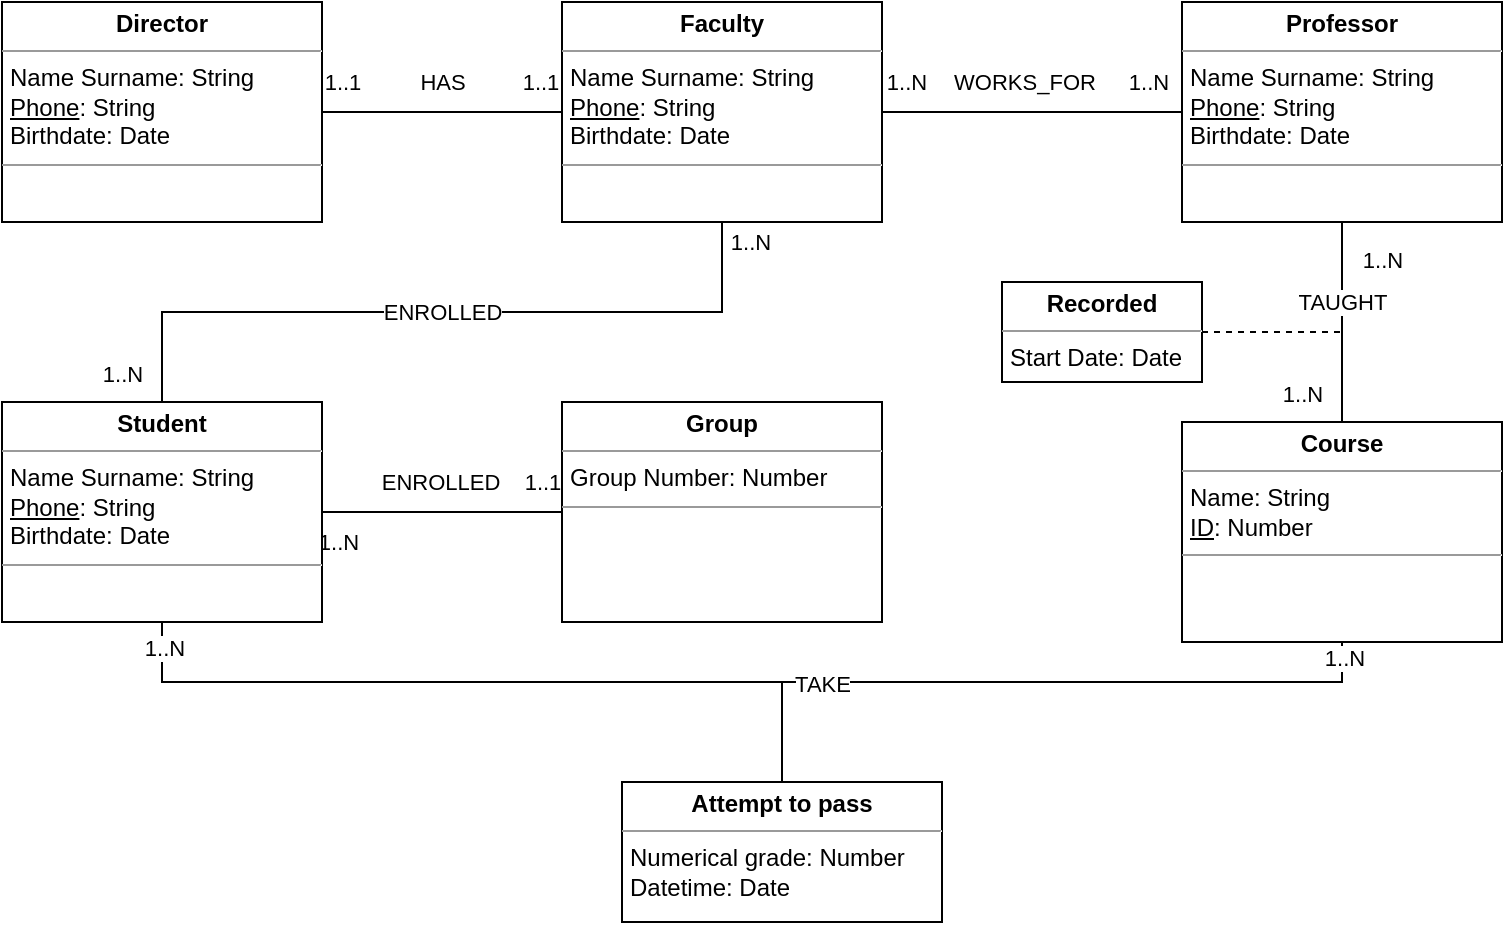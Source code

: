 <mxfile version="17.1.3" type="device"><diagram id="IzZbt6fzdI5H7Y2FVtxX" name="Page-1"><mxGraphModel dx="946" dy="532" grid="1" gridSize="10" guides="1" tooltips="1" connect="1" arrows="1" fold="1" page="1" pageScale="1" pageWidth="827" pageHeight="1169" math="0" shadow="0"><root><mxCell id="0"/><mxCell id="1" parent="0"/><mxCell id="ghRPbme5IS41AUpi4WYW-13" value="HAS" style="edgeStyle=orthogonalEdgeStyle;rounded=0;orthogonalLoop=1;jettySize=auto;html=1;exitX=1;exitY=0.5;exitDx=0;exitDy=0;entryX=0;entryY=0.5;entryDx=0;entryDy=0;endArrow=none;endFill=0;" edge="1" parent="1" source="ghRPbme5IS41AUpi4WYW-2" target="ghRPbme5IS41AUpi4WYW-4"><mxGeometry y="15" relative="1" as="geometry"><mxPoint as="offset"/></mxGeometry></mxCell><mxCell id="ghRPbme5IS41AUpi4WYW-14" value="1..1" style="edgeLabel;html=1;align=center;verticalAlign=middle;resizable=0;points=[];" vertex="1" connectable="0" parent="ghRPbme5IS41AUpi4WYW-13"><mxGeometry x="-0.833" y="1" relative="1" as="geometry"><mxPoint y="-14" as="offset"/></mxGeometry></mxCell><mxCell id="ghRPbme5IS41AUpi4WYW-15" value="1..1" style="edgeLabel;html=1;align=center;verticalAlign=middle;resizable=0;points=[];" vertex="1" connectable="0" parent="ghRPbme5IS41AUpi4WYW-13"><mxGeometry x="0.817" y="1" relative="1" as="geometry"><mxPoint y="-14" as="offset"/></mxGeometry></mxCell><mxCell id="ghRPbme5IS41AUpi4WYW-2" value="&lt;p style=&quot;margin: 0px ; margin-top: 4px ; text-align: center&quot;&gt;&lt;b&gt;Director&lt;/b&gt;&lt;/p&gt;&lt;hr size=&quot;1&quot;&gt;&lt;p style=&quot;margin: 0px ; margin-left: 4px&quot;&gt;Name Surname: String&lt;/p&gt;&lt;p style=&quot;margin: 0px ; margin-left: 4px&quot;&gt;&lt;u&gt;Phone&lt;/u&gt;: String&lt;/p&gt;&lt;p style=&quot;margin: 0px ; margin-left: 4px&quot;&gt;Birthdate: Date&amp;nbsp;&lt;/p&gt;&lt;hr size=&quot;1&quot;&gt;&lt;p style=&quot;margin: 0px ; margin-left: 4px&quot;&gt;&lt;br&gt;&lt;/p&gt;" style="verticalAlign=top;align=left;overflow=fill;fontSize=12;fontFamily=Helvetica;html=1;" vertex="1" parent="1"><mxGeometry x="40" y="40" width="160" height="110" as="geometry"/></mxCell><mxCell id="ghRPbme5IS41AUpi4WYW-16" value="" style="edgeStyle=orthogonalEdgeStyle;rounded=0;orthogonalLoop=1;jettySize=auto;html=1;endArrow=none;endFill=0;" edge="1" parent="1" source="ghRPbme5IS41AUpi4WYW-3" target="ghRPbme5IS41AUpi4WYW-6"><mxGeometry relative="1" as="geometry"/></mxCell><mxCell id="ghRPbme5IS41AUpi4WYW-17" value="TAUGHT" style="edgeLabel;html=1;align=center;verticalAlign=middle;resizable=0;points=[];" vertex="1" connectable="0" parent="ghRPbme5IS41AUpi4WYW-16"><mxGeometry x="-0.1" y="2" relative="1" as="geometry"><mxPoint x="-2" y="-5" as="offset"/></mxGeometry></mxCell><mxCell id="ghRPbme5IS41AUpi4WYW-18" value="1..N" style="edgeLabel;html=1;align=center;verticalAlign=middle;resizable=0;points=[];" vertex="1" connectable="0" parent="ghRPbme5IS41AUpi4WYW-16"><mxGeometry x="-0.62" y="1" relative="1" as="geometry"><mxPoint x="19" as="offset"/></mxGeometry></mxCell><mxCell id="ghRPbme5IS41AUpi4WYW-19" value="1..N" style="edgeLabel;html=1;align=center;verticalAlign=middle;resizable=0;points=[];" vertex="1" connectable="0" parent="ghRPbme5IS41AUpi4WYW-16"><mxGeometry x="0.72" y="1" relative="1" as="geometry"><mxPoint x="-21" as="offset"/></mxGeometry></mxCell><mxCell id="ghRPbme5IS41AUpi4WYW-3" value="&lt;p style=&quot;margin: 0px ; margin-top: 4px ; text-align: center&quot;&gt;&lt;b&gt;Professor&lt;/b&gt;&lt;/p&gt;&lt;hr size=&quot;1&quot;&gt;&lt;p style=&quot;margin: 0px ; margin-left: 4px&quot;&gt;Name Surname: String&lt;/p&gt;&lt;p style=&quot;margin: 0px ; margin-left: 4px&quot;&gt;&lt;u&gt;Phone&lt;/u&gt;: String&lt;/p&gt;&lt;p style=&quot;margin: 0px ; margin-left: 4px&quot;&gt;Birthdate: Date&lt;/p&gt;&lt;hr size=&quot;1&quot;&gt;&lt;p style=&quot;margin: 0px ; margin-left: 4px&quot;&gt;&lt;br&gt;&lt;/p&gt;" style="verticalAlign=top;align=left;overflow=fill;fontSize=12;fontFamily=Helvetica;html=1;" vertex="1" parent="1"><mxGeometry x="630" y="40" width="160" height="110" as="geometry"/></mxCell><mxCell id="ghRPbme5IS41AUpi4WYW-9" style="edgeStyle=orthogonalEdgeStyle;rounded=0;orthogonalLoop=1;jettySize=auto;html=1;exitX=1;exitY=0.5;exitDx=0;exitDy=0;entryX=0;entryY=0.5;entryDx=0;entryDy=0;endArrow=none;endFill=0;" edge="1" parent="1" source="ghRPbme5IS41AUpi4WYW-4" target="ghRPbme5IS41AUpi4WYW-3"><mxGeometry relative="1" as="geometry"/></mxCell><mxCell id="ghRPbme5IS41AUpi4WYW-10" value="WORKS_FOR" style="edgeLabel;html=1;align=center;verticalAlign=middle;resizable=0;points=[];" vertex="1" connectable="0" parent="ghRPbme5IS41AUpi4WYW-9"><mxGeometry x="-0.9" y="1" relative="1" as="geometry"><mxPoint x="63" y="-14" as="offset"/></mxGeometry></mxCell><mxCell id="ghRPbme5IS41AUpi4WYW-11" value="1..N" style="edgeLabel;html=1;align=center;verticalAlign=middle;resizable=0;points=[];" vertex="1" connectable="0" parent="ghRPbme5IS41AUpi4WYW-9"><mxGeometry x="-0.85" y="3" relative="1" as="geometry"><mxPoint y="-12" as="offset"/></mxGeometry></mxCell><mxCell id="ghRPbme5IS41AUpi4WYW-12" value="1..N" style="edgeLabel;html=1;align=center;verticalAlign=middle;resizable=0;points=[];" vertex="1" connectable="0" parent="ghRPbme5IS41AUpi4WYW-9"><mxGeometry x="0.767" y="1" relative="1" as="geometry"><mxPoint y="-14" as="offset"/></mxGeometry></mxCell><mxCell id="ghRPbme5IS41AUpi4WYW-4" value="&lt;p style=&quot;margin: 0px ; margin-top: 4px ; text-align: center&quot;&gt;&lt;b&gt;Faculty&lt;/b&gt;&lt;/p&gt;&lt;hr size=&quot;1&quot;&gt;&lt;p style=&quot;margin: 0px ; margin-left: 4px&quot;&gt;Name Surname: String&lt;/p&gt;&lt;p style=&quot;margin: 0px ; margin-left: 4px&quot;&gt;&lt;u&gt;Phone&lt;/u&gt;: String&lt;/p&gt;&lt;p style=&quot;margin: 0px ; margin-left: 4px&quot;&gt;Birthdate: Date&lt;/p&gt;&lt;hr size=&quot;1&quot;&gt;&lt;p style=&quot;margin: 0px ; margin-left: 4px&quot;&gt;&lt;br&gt;&lt;/p&gt;" style="verticalAlign=top;align=left;overflow=fill;fontSize=12;fontFamily=Helvetica;html=1;" vertex="1" parent="1"><mxGeometry x="320" y="40" width="160" height="110" as="geometry"/></mxCell><mxCell id="ghRPbme5IS41AUpi4WYW-22" style="edgeStyle=orthogonalEdgeStyle;rounded=0;orthogonalLoop=1;jettySize=auto;html=1;exitX=1;exitY=0.5;exitDx=0;exitDy=0;entryX=0;entryY=0.5;entryDx=0;entryDy=0;endArrow=none;endFill=0;" edge="1" parent="1" source="ghRPbme5IS41AUpi4WYW-5" target="ghRPbme5IS41AUpi4WYW-7"><mxGeometry relative="1" as="geometry"/></mxCell><mxCell id="ghRPbme5IS41AUpi4WYW-23" value="ENROLLED" style="edgeLabel;html=1;align=center;verticalAlign=middle;resizable=0;points=[];" vertex="1" connectable="0" parent="ghRPbme5IS41AUpi4WYW-22"><mxGeometry x="-0.017" y="1" relative="1" as="geometry"><mxPoint y="-14" as="offset"/></mxGeometry></mxCell><mxCell id="ghRPbme5IS41AUpi4WYW-24" value="1..N" style="edgeLabel;html=1;align=center;verticalAlign=middle;resizable=0;points=[];" vertex="1" connectable="0" parent="ghRPbme5IS41AUpi4WYW-22"><mxGeometry x="-0.867" y="-2" relative="1" as="geometry"><mxPoint y="13" as="offset"/></mxGeometry></mxCell><mxCell id="ghRPbme5IS41AUpi4WYW-25" value="1..1" style="edgeLabel;html=1;align=center;verticalAlign=middle;resizable=0;points=[];" vertex="1" connectable="0" parent="ghRPbme5IS41AUpi4WYW-22"><mxGeometry x="0.9" relative="1" as="geometry"><mxPoint x="-4" y="-15" as="offset"/></mxGeometry></mxCell><mxCell id="ghRPbme5IS41AUpi4WYW-26" value="ENROLLED" style="edgeStyle=orthogonalEdgeStyle;rounded=0;orthogonalLoop=1;jettySize=auto;html=1;exitX=0.5;exitY=0;exitDx=0;exitDy=0;entryX=0.5;entryY=1;entryDx=0;entryDy=0;endArrow=none;endFill=0;" edge="1" parent="1" source="ghRPbme5IS41AUpi4WYW-5" target="ghRPbme5IS41AUpi4WYW-4"><mxGeometry relative="1" as="geometry"/></mxCell><mxCell id="ghRPbme5IS41AUpi4WYW-27" value="1..N" style="edgeLabel;html=1;align=center;verticalAlign=middle;resizable=0;points=[];" vertex="1" connectable="0" parent="ghRPbme5IS41AUpi4WYW-26"><mxGeometry x="-0.924" relative="1" as="geometry"><mxPoint x="-20" as="offset"/></mxGeometry></mxCell><mxCell id="ghRPbme5IS41AUpi4WYW-28" value="1..N" style="edgeLabel;html=1;align=center;verticalAlign=middle;resizable=0;points=[];" vertex="1" connectable="0" parent="ghRPbme5IS41AUpi4WYW-26"><mxGeometry x="0.946" y="-1" relative="1" as="geometry"><mxPoint x="13" as="offset"/></mxGeometry></mxCell><mxCell id="ghRPbme5IS41AUpi4WYW-29" style="edgeStyle=orthogonalEdgeStyle;rounded=0;orthogonalLoop=1;jettySize=auto;html=1;exitX=0.5;exitY=1;exitDx=0;exitDy=0;entryX=0.5;entryY=1;entryDx=0;entryDy=0;endArrow=none;endFill=0;" edge="1" parent="1" source="ghRPbme5IS41AUpi4WYW-5" target="ghRPbme5IS41AUpi4WYW-6"><mxGeometry relative="1" as="geometry"/></mxCell><mxCell id="ghRPbme5IS41AUpi4WYW-30" value="TAKE" style="edgeLabel;html=1;align=center;verticalAlign=middle;resizable=0;points=[];" vertex="1" connectable="0" parent="ghRPbme5IS41AUpi4WYW-29"><mxGeometry x="0.075" y="-1" relative="1" as="geometry"><mxPoint x="16" as="offset"/></mxGeometry></mxCell><mxCell id="ghRPbme5IS41AUpi4WYW-31" value="1..N" style="edgeLabel;html=1;align=center;verticalAlign=middle;resizable=0;points=[];" vertex="1" connectable="0" parent="ghRPbme5IS41AUpi4WYW-29"><mxGeometry x="-0.959" y="1" relative="1" as="geometry"><mxPoint as="offset"/></mxGeometry></mxCell><mxCell id="ghRPbme5IS41AUpi4WYW-32" value="1..N" style="edgeLabel;html=1;align=center;verticalAlign=middle;resizable=0;points=[];" vertex="1" connectable="0" parent="ghRPbme5IS41AUpi4WYW-29"><mxGeometry x="0.975" y="-1" relative="1" as="geometry"><mxPoint as="offset"/></mxGeometry></mxCell><mxCell id="ghRPbme5IS41AUpi4WYW-5" value="&lt;p style=&quot;margin: 0px ; margin-top: 4px ; text-align: center&quot;&gt;&lt;b&gt;Student&lt;/b&gt;&lt;/p&gt;&lt;hr size=&quot;1&quot;&gt;&lt;p style=&quot;margin: 0px ; margin-left: 4px&quot;&gt;Name Surname: String&lt;/p&gt;&lt;p style=&quot;margin: 0px ; margin-left: 4px&quot;&gt;&lt;u&gt;Phone&lt;/u&gt;: String&lt;/p&gt;&lt;p style=&quot;margin: 0px ; margin-left: 4px&quot;&gt;Birthdate: Date&lt;/p&gt;&lt;hr size=&quot;1&quot;&gt;&lt;p style=&quot;margin: 0px ; margin-left: 4px&quot;&gt;&lt;br&gt;&lt;/p&gt;" style="verticalAlign=top;align=left;overflow=fill;fontSize=12;fontFamily=Helvetica;html=1;" vertex="1" parent="1"><mxGeometry x="40" y="240" width="160" height="110" as="geometry"/></mxCell><mxCell id="ghRPbme5IS41AUpi4WYW-6" value="&lt;p style=&quot;margin: 0px ; margin-top: 4px ; text-align: center&quot;&gt;&lt;b&gt;Course&lt;/b&gt;&lt;/p&gt;&lt;hr size=&quot;1&quot;&gt;&lt;p style=&quot;margin: 0px ; margin-left: 4px&quot;&gt;Name: String&lt;/p&gt;&lt;p style=&quot;margin: 0px ; margin-left: 4px&quot;&gt;&lt;u&gt;ID&lt;/u&gt;: Number&lt;/p&gt;&lt;hr size=&quot;1&quot;&gt;&lt;p style=&quot;margin: 0px ; margin-left: 4px&quot;&gt;&lt;br&gt;&lt;/p&gt;" style="verticalAlign=top;align=left;overflow=fill;fontSize=12;fontFamily=Helvetica;html=1;" vertex="1" parent="1"><mxGeometry x="630" y="250" width="160" height="110" as="geometry"/></mxCell><mxCell id="ghRPbme5IS41AUpi4WYW-7" value="&lt;p style=&quot;margin: 0px ; margin-top: 4px ; text-align: center&quot;&gt;&lt;b&gt;Group&lt;/b&gt;&lt;/p&gt;&lt;hr size=&quot;1&quot;&gt;&lt;p style=&quot;margin: 0px ; margin-left: 4px&quot;&gt;Group Number: Number&lt;/p&gt;&lt;hr size=&quot;1&quot;&gt;&lt;p style=&quot;margin: 0px ; margin-left: 4px&quot;&gt;&lt;br&gt;&lt;/p&gt;" style="verticalAlign=top;align=left;overflow=fill;fontSize=12;fontFamily=Helvetica;html=1;" vertex="1" parent="1"><mxGeometry x="320" y="240" width="160" height="110" as="geometry"/></mxCell><mxCell id="ghRPbme5IS41AUpi4WYW-21" style="edgeStyle=orthogonalEdgeStyle;rounded=0;orthogonalLoop=1;jettySize=auto;html=1;exitX=1;exitY=0.5;exitDx=0;exitDy=0;endArrow=none;endFill=0;dashed=1;" edge="1" parent="1" source="ghRPbme5IS41AUpi4WYW-20"><mxGeometry relative="1" as="geometry"><mxPoint x="710" y="205" as="targetPoint"/></mxGeometry></mxCell><mxCell id="ghRPbme5IS41AUpi4WYW-20" value="&lt;p style=&quot;margin: 0px ; margin-top: 4px ; text-align: center&quot;&gt;&lt;b&gt;Recorded&lt;/b&gt;&lt;/p&gt;&lt;hr size=&quot;1&quot;&gt;&lt;p style=&quot;margin: 0px ; margin-left: 4px&quot;&gt;Start Date: Date&lt;/p&gt;&lt;p style=&quot;margin: 0px ; margin-left: 4px&quot;&gt;&lt;br&gt;&lt;/p&gt;" style="verticalAlign=top;align=left;overflow=fill;fontSize=12;fontFamily=Helvetica;html=1;" vertex="1" parent="1"><mxGeometry x="540" y="180" width="100" height="50" as="geometry"/></mxCell><mxCell id="ghRPbme5IS41AUpi4WYW-34" style="edgeStyle=orthogonalEdgeStyle;rounded=0;orthogonalLoop=1;jettySize=auto;html=1;exitX=0.5;exitY=0;exitDx=0;exitDy=0;endArrow=none;endFill=0;" edge="1" parent="1" source="ghRPbme5IS41AUpi4WYW-33"><mxGeometry relative="1" as="geometry"><mxPoint x="430" y="380" as="targetPoint"/></mxGeometry></mxCell><mxCell id="ghRPbme5IS41AUpi4WYW-33" value="&lt;p style=&quot;margin: 0px ; margin-top: 4px ; text-align: center&quot;&gt;&lt;b&gt;Attempt to pass&lt;/b&gt;&lt;/p&gt;&lt;hr size=&quot;1&quot;&gt;&lt;p style=&quot;margin: 0px ; margin-left: 4px&quot;&gt;Numerical grade: Number&lt;/p&gt;&lt;p style=&quot;margin: 0px ; margin-left: 4px&quot;&gt;Datetime: Date&lt;/p&gt;" style="verticalAlign=top;align=left;overflow=fill;fontSize=12;fontFamily=Helvetica;html=1;" vertex="1" parent="1"><mxGeometry x="350" y="430" width="160" height="70" as="geometry"/></mxCell></root></mxGraphModel></diagram></mxfile>